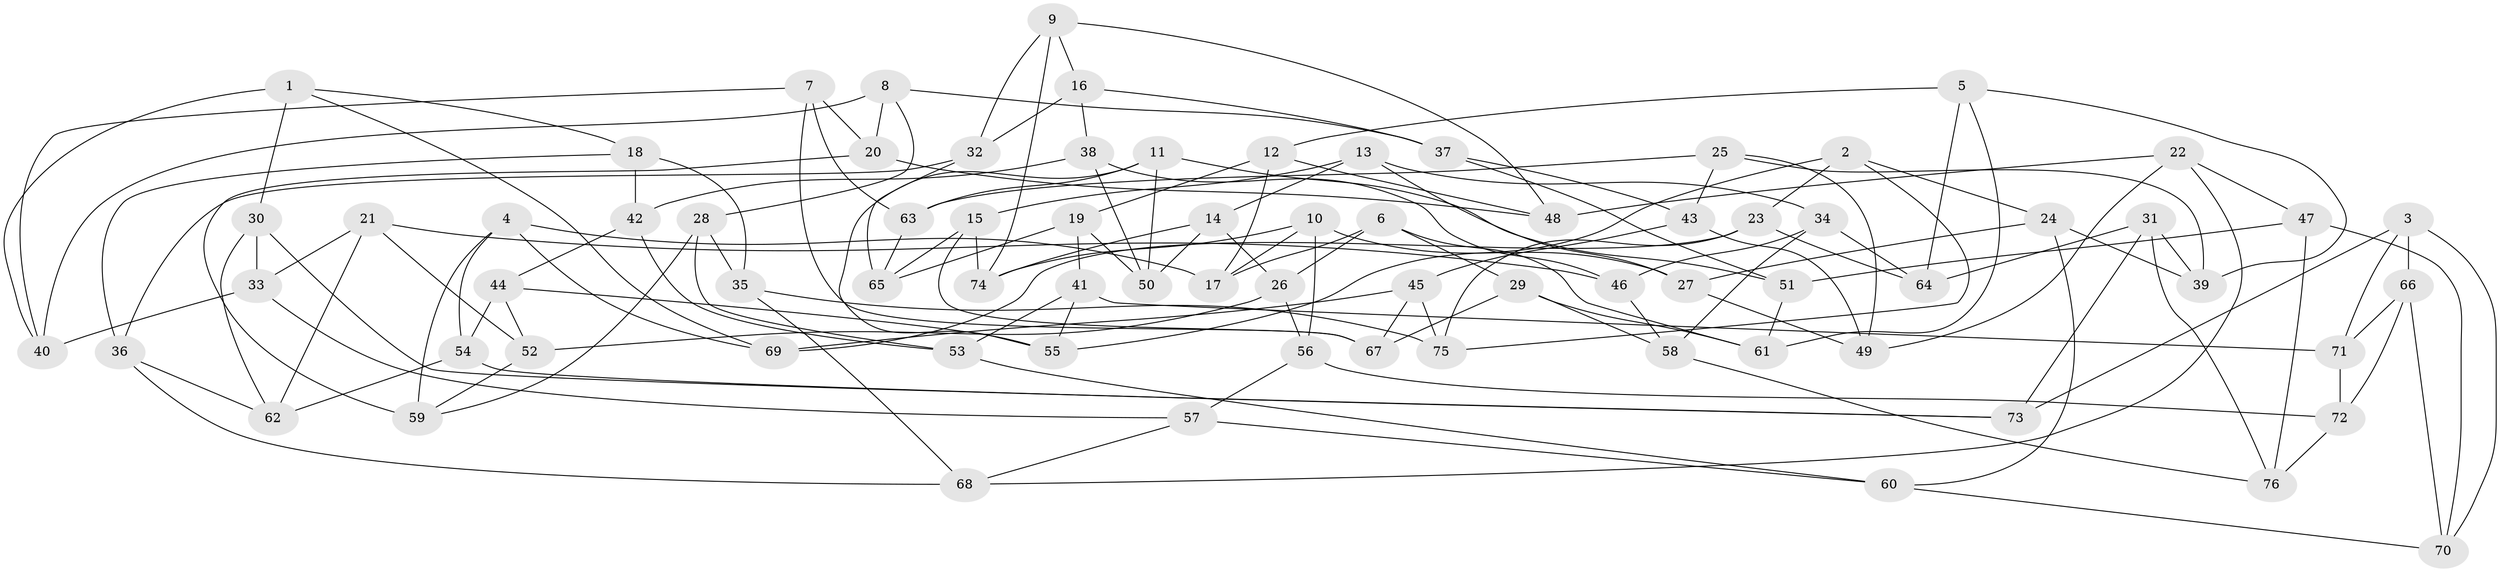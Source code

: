 // Generated by graph-tools (version 1.1) at 2025/50/03/09/25 03:50:51]
// undirected, 76 vertices, 152 edges
graph export_dot {
graph [start="1"]
  node [color=gray90,style=filled];
  1;
  2;
  3;
  4;
  5;
  6;
  7;
  8;
  9;
  10;
  11;
  12;
  13;
  14;
  15;
  16;
  17;
  18;
  19;
  20;
  21;
  22;
  23;
  24;
  25;
  26;
  27;
  28;
  29;
  30;
  31;
  32;
  33;
  34;
  35;
  36;
  37;
  38;
  39;
  40;
  41;
  42;
  43;
  44;
  45;
  46;
  47;
  48;
  49;
  50;
  51;
  52;
  53;
  54;
  55;
  56;
  57;
  58;
  59;
  60;
  61;
  62;
  63;
  64;
  65;
  66;
  67;
  68;
  69;
  70;
  71;
  72;
  73;
  74;
  75;
  76;
  1 -- 18;
  1 -- 69;
  1 -- 30;
  1 -- 40;
  2 -- 24;
  2 -- 55;
  2 -- 75;
  2 -- 23;
  3 -- 70;
  3 -- 66;
  3 -- 71;
  3 -- 73;
  4 -- 54;
  4 -- 17;
  4 -- 69;
  4 -- 59;
  5 -- 39;
  5 -- 61;
  5 -- 12;
  5 -- 64;
  6 -- 26;
  6 -- 17;
  6 -- 29;
  6 -- 61;
  7 -- 20;
  7 -- 40;
  7 -- 67;
  7 -- 63;
  8 -- 40;
  8 -- 20;
  8 -- 28;
  8 -- 37;
  9 -- 74;
  9 -- 16;
  9 -- 48;
  9 -- 32;
  10 -- 17;
  10 -- 27;
  10 -- 74;
  10 -- 56;
  11 -- 55;
  11 -- 51;
  11 -- 63;
  11 -- 50;
  12 -- 17;
  12 -- 19;
  12 -- 48;
  13 -- 15;
  13 -- 27;
  13 -- 34;
  13 -- 14;
  14 -- 50;
  14 -- 74;
  14 -- 26;
  15 -- 67;
  15 -- 74;
  15 -- 65;
  16 -- 38;
  16 -- 37;
  16 -- 32;
  18 -- 42;
  18 -- 36;
  18 -- 35;
  19 -- 50;
  19 -- 65;
  19 -- 41;
  20 -- 48;
  20 -- 59;
  21 -- 46;
  21 -- 62;
  21 -- 52;
  21 -- 33;
  22 -- 68;
  22 -- 47;
  22 -- 49;
  22 -- 48;
  23 -- 75;
  23 -- 64;
  23 -- 69;
  24 -- 27;
  24 -- 60;
  24 -- 39;
  25 -- 49;
  25 -- 63;
  25 -- 39;
  25 -- 43;
  26 -- 52;
  26 -- 56;
  27 -- 49;
  28 -- 53;
  28 -- 59;
  28 -- 35;
  29 -- 67;
  29 -- 58;
  29 -- 61;
  30 -- 62;
  30 -- 73;
  30 -- 33;
  31 -- 39;
  31 -- 73;
  31 -- 76;
  31 -- 64;
  32 -- 65;
  32 -- 36;
  33 -- 57;
  33 -- 40;
  34 -- 58;
  34 -- 64;
  34 -- 46;
  35 -- 75;
  35 -- 68;
  36 -- 68;
  36 -- 62;
  37 -- 51;
  37 -- 43;
  38 -- 42;
  38 -- 46;
  38 -- 50;
  41 -- 53;
  41 -- 55;
  41 -- 71;
  42 -- 53;
  42 -- 44;
  43 -- 45;
  43 -- 49;
  44 -- 55;
  44 -- 52;
  44 -- 54;
  45 -- 69;
  45 -- 67;
  45 -- 75;
  46 -- 58;
  47 -- 70;
  47 -- 76;
  47 -- 51;
  51 -- 61;
  52 -- 59;
  53 -- 60;
  54 -- 73;
  54 -- 62;
  56 -- 72;
  56 -- 57;
  57 -- 60;
  57 -- 68;
  58 -- 76;
  60 -- 70;
  63 -- 65;
  66 -- 70;
  66 -- 72;
  66 -- 71;
  71 -- 72;
  72 -- 76;
}
